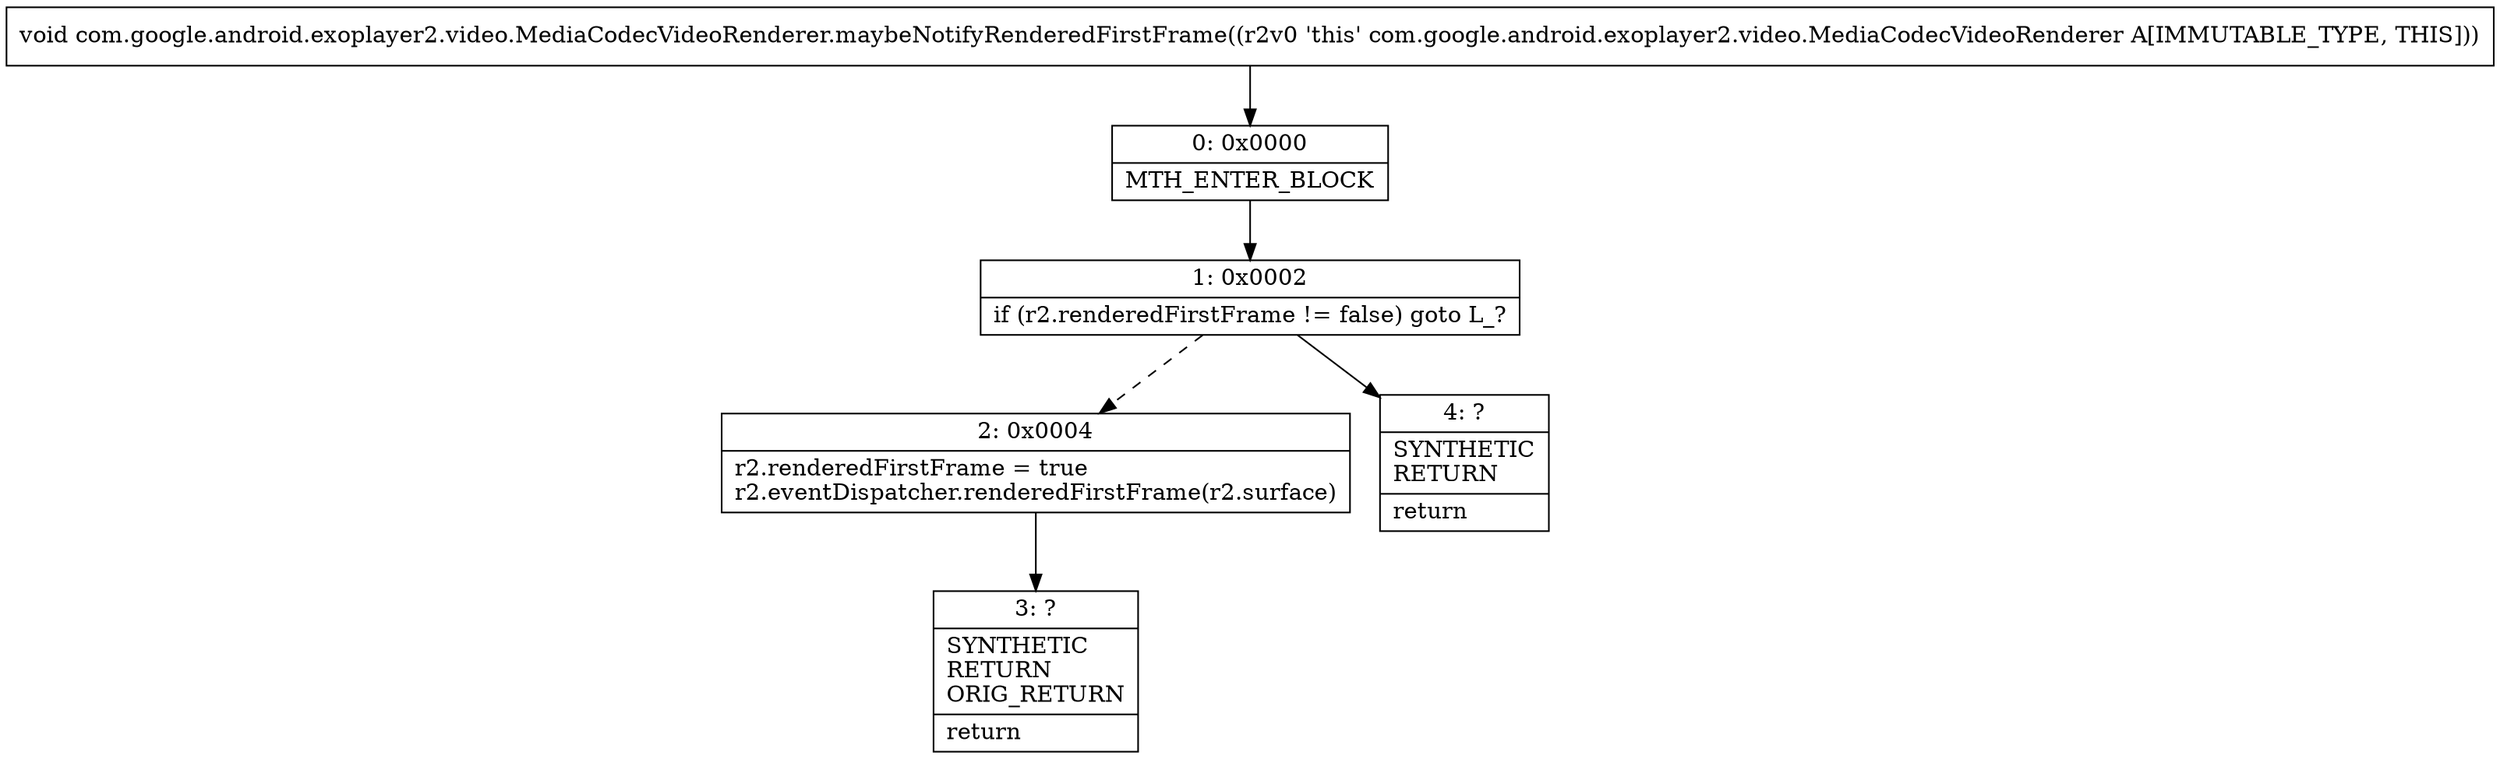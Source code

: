 digraph "CFG forcom.google.android.exoplayer2.video.MediaCodecVideoRenderer.maybeNotifyRenderedFirstFrame()V" {
Node_0 [shape=record,label="{0\:\ 0x0000|MTH_ENTER_BLOCK\l}"];
Node_1 [shape=record,label="{1\:\ 0x0002|if (r2.renderedFirstFrame != false) goto L_?\l}"];
Node_2 [shape=record,label="{2\:\ 0x0004|r2.renderedFirstFrame = true\lr2.eventDispatcher.renderedFirstFrame(r2.surface)\l}"];
Node_3 [shape=record,label="{3\:\ ?|SYNTHETIC\lRETURN\lORIG_RETURN\l|return\l}"];
Node_4 [shape=record,label="{4\:\ ?|SYNTHETIC\lRETURN\l|return\l}"];
MethodNode[shape=record,label="{void com.google.android.exoplayer2.video.MediaCodecVideoRenderer.maybeNotifyRenderedFirstFrame((r2v0 'this' com.google.android.exoplayer2.video.MediaCodecVideoRenderer A[IMMUTABLE_TYPE, THIS])) }"];
MethodNode -> Node_0;
Node_0 -> Node_1;
Node_1 -> Node_2[style=dashed];
Node_1 -> Node_4;
Node_2 -> Node_3;
}

